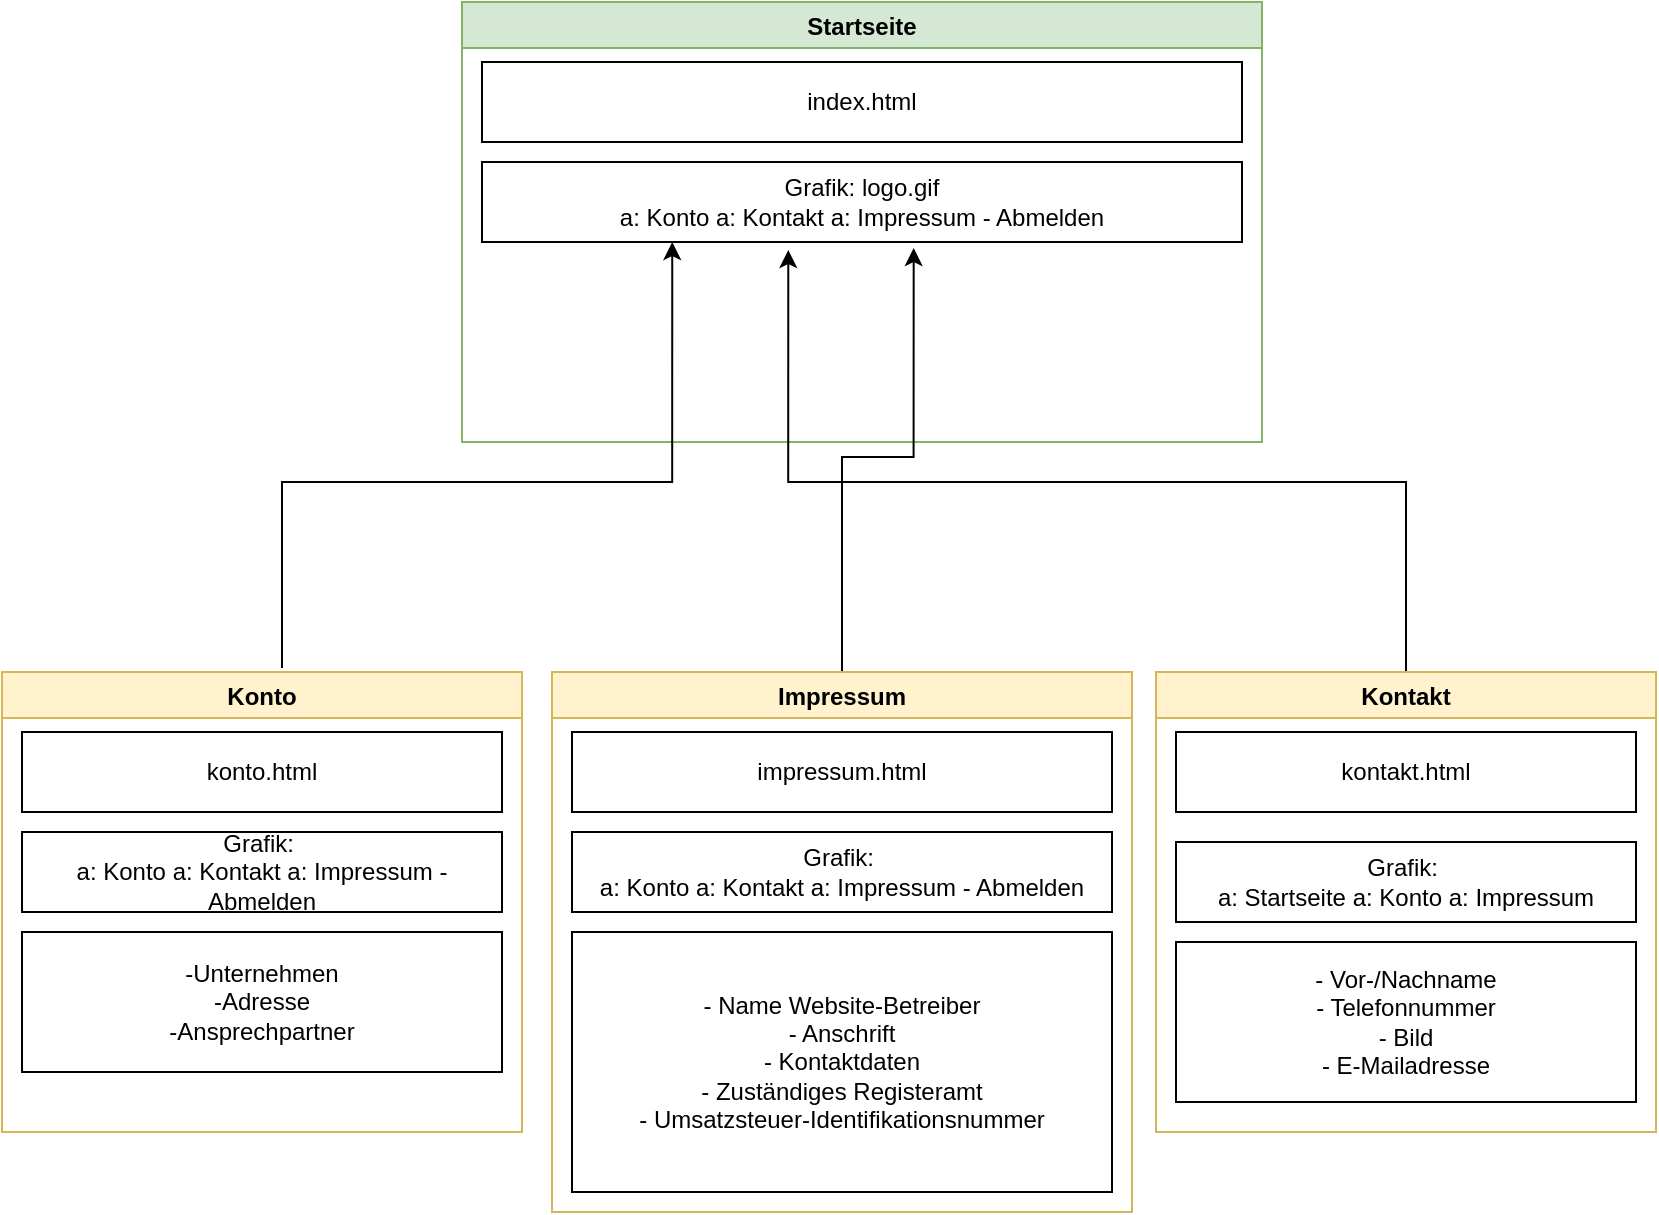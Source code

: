 <mxfile version="11.3.0" type="device" pages="1"><diagram name="Seite-1" id="LBHeCZBAaKW2GauHXNSW"><mxGraphModel dx="1072" dy="784" grid="1" gridSize="10" guides="1" tooltips="1" connect="1" arrows="1" fold="1" page="1" pageScale="1" pageWidth="827" pageHeight="1169" math="0" shadow="0"><root><mxCell id="0"/><mxCell id="1" parent="0"/><mxCell id="2BcEILWLfWBQvOdwHt-k-4" value="Startseite" style="swimlane;fillColor=#d5e8d4;strokeColor=#82b366;" parent="1" vertex="1"><mxGeometry x="230" y="20" width="400" height="220" as="geometry"/></mxCell><mxCell id="2BcEILWLfWBQvOdwHt-k-5" value="index.html" style="whiteSpace=wrap;html=1;" parent="2BcEILWLfWBQvOdwHt-k-4" vertex="1"><mxGeometry x="10" y="30" width="380" height="40" as="geometry"/></mxCell><mxCell id="2BcEILWLfWBQvOdwHt-k-6" value="Grafik: logo.gif&lt;br&gt;a: Konto a: Kontakt a: Impressum - Abmelden" style="whiteSpace=wrap;html=1;" parent="2BcEILWLfWBQvOdwHt-k-4" vertex="1"><mxGeometry x="10" y="80" width="380" height="40" as="geometry"/></mxCell><mxCell id="2BcEILWLfWBQvOdwHt-k-29" style="edgeStyle=orthogonalEdgeStyle;rounded=0;orthogonalLoop=1;jettySize=auto;html=1;entryX=0.224;entryY=1.05;entryDx=0;entryDy=0;entryPerimeter=0;" parent="2BcEILWLfWBQvOdwHt-k-4" edge="1"><mxGeometry relative="1" as="geometry"><mxPoint x="-90" y="333" as="sourcePoint"/><mxPoint x="105.12" y="120" as="targetPoint"/><Array as="points"><mxPoint x="-90" y="240"/><mxPoint x="105" y="240"/></Array></mxGeometry></mxCell><mxCell id="2BcEILWLfWBQvOdwHt-k-7" value="Konto" style="swimlane;fillColor=#fff2cc;strokeColor=#d6b656;" parent="1" vertex="1"><mxGeometry y="355" width="260" height="230" as="geometry"/></mxCell><mxCell id="2BcEILWLfWBQvOdwHt-k-8" value="konto.html" style="whiteSpace=wrap;html=1;" parent="2BcEILWLfWBQvOdwHt-k-7" vertex="1"><mxGeometry x="10" y="30" width="240" height="40" as="geometry"/></mxCell><mxCell id="2BcEILWLfWBQvOdwHt-k-9" value="Grafik:&amp;nbsp;&lt;br&gt;a: Konto a: Kontakt a: Impressum - Abmelden" style="whiteSpace=wrap;html=1;" parent="2BcEILWLfWBQvOdwHt-k-7" vertex="1"><mxGeometry x="10" y="80" width="240" height="40" as="geometry"/></mxCell><mxCell id="2BcEILWLfWBQvOdwHt-k-17" value="-Unternehmen&lt;br&gt;-Adresse&lt;br&gt;-Ansprechpartner" style="whiteSpace=wrap;html=1;" parent="2BcEILWLfWBQvOdwHt-k-7" vertex="1"><mxGeometry x="10" y="130" width="240" height="70" as="geometry"/></mxCell><mxCell id="2BcEILWLfWBQvOdwHt-k-31" style="edgeStyle=orthogonalEdgeStyle;rounded=0;orthogonalLoop=1;jettySize=auto;html=1;entryX=0.403;entryY=1.1;entryDx=0;entryDy=0;entryPerimeter=0;" parent="1" source="2BcEILWLfWBQvOdwHt-k-11" target="2BcEILWLfWBQvOdwHt-k-6" edge="1"><mxGeometry relative="1" as="geometry"><Array as="points"><mxPoint x="702" y="260"/><mxPoint x="393" y="260"/></Array></mxGeometry></mxCell><mxCell id="2BcEILWLfWBQvOdwHt-k-11" value="Kontakt" style="swimlane;fillColor=#fff2cc;strokeColor=#d6b656;" parent="1" vertex="1"><mxGeometry x="577" y="355" width="250" height="230" as="geometry"/></mxCell><mxCell id="2BcEILWLfWBQvOdwHt-k-12" value="kontakt.html" style="whiteSpace=wrap;html=1;" parent="2BcEILWLfWBQvOdwHt-k-11" vertex="1"><mxGeometry x="10" y="30" width="230" height="40" as="geometry"/></mxCell><mxCell id="2BcEILWLfWBQvOdwHt-k-13" value="Grafik:&amp;nbsp;&lt;br&gt;a: Startseite a: Konto a: Impressum" style="whiteSpace=wrap;html=1;" parent="2BcEILWLfWBQvOdwHt-k-11" vertex="1"><mxGeometry x="10" y="85" width="230" height="40" as="geometry"/></mxCell><mxCell id="2BcEILWLfWBQvOdwHt-k-18" value="- Vor-/Nachname&lt;br&gt;- Telefonnummer&lt;br&gt;- Bild&lt;br&gt;- E-Mailadresse" style="whiteSpace=wrap;html=1;" parent="2BcEILWLfWBQvOdwHt-k-11" vertex="1"><mxGeometry x="10" y="135" width="230" height="80" as="geometry"/></mxCell><mxCell id="2BcEILWLfWBQvOdwHt-k-30" style="edgeStyle=orthogonalEdgeStyle;rounded=0;orthogonalLoop=1;jettySize=auto;html=1;entryX=0.568;entryY=1.075;entryDx=0;entryDy=0;entryPerimeter=0;" parent="1" source="2BcEILWLfWBQvOdwHt-k-14" target="2BcEILWLfWBQvOdwHt-k-6" edge="1"><mxGeometry relative="1" as="geometry"/></mxCell><mxCell id="2BcEILWLfWBQvOdwHt-k-14" value="Impressum" style="swimlane;fillColor=#fff2cc;strokeColor=#d6b656;" parent="1" vertex="1"><mxGeometry x="275" y="355" width="290" height="270" as="geometry"/></mxCell><mxCell id="2BcEILWLfWBQvOdwHt-k-15" value="impressum.html" style="whiteSpace=wrap;html=1;" parent="2BcEILWLfWBQvOdwHt-k-14" vertex="1"><mxGeometry x="10" y="30" width="270" height="40" as="geometry"/></mxCell><mxCell id="2BcEILWLfWBQvOdwHt-k-16" value="Grafik:&amp;nbsp;&lt;br&gt;a: Konto a: Kontakt a: Impressum - Abmelden" style="whiteSpace=wrap;html=1;" parent="2BcEILWLfWBQvOdwHt-k-14" vertex="1"><mxGeometry x="10" y="80" width="270" height="40" as="geometry"/></mxCell><mxCell id="2BcEILWLfWBQvOdwHt-k-19" value="- Name Website-Betreiber&lt;br&gt;- Anschrift&lt;br&gt;- Kontaktdaten&lt;br&gt;- Zuständiges Registeramt&lt;br&gt;- Umsatzsteuer-Identifikationsnummer" style="whiteSpace=wrap;html=1;" parent="2BcEILWLfWBQvOdwHt-k-14" vertex="1"><mxGeometry x="10" y="130" width="270" height="130" as="geometry"/></mxCell></root></mxGraphModel></diagram></mxfile>
